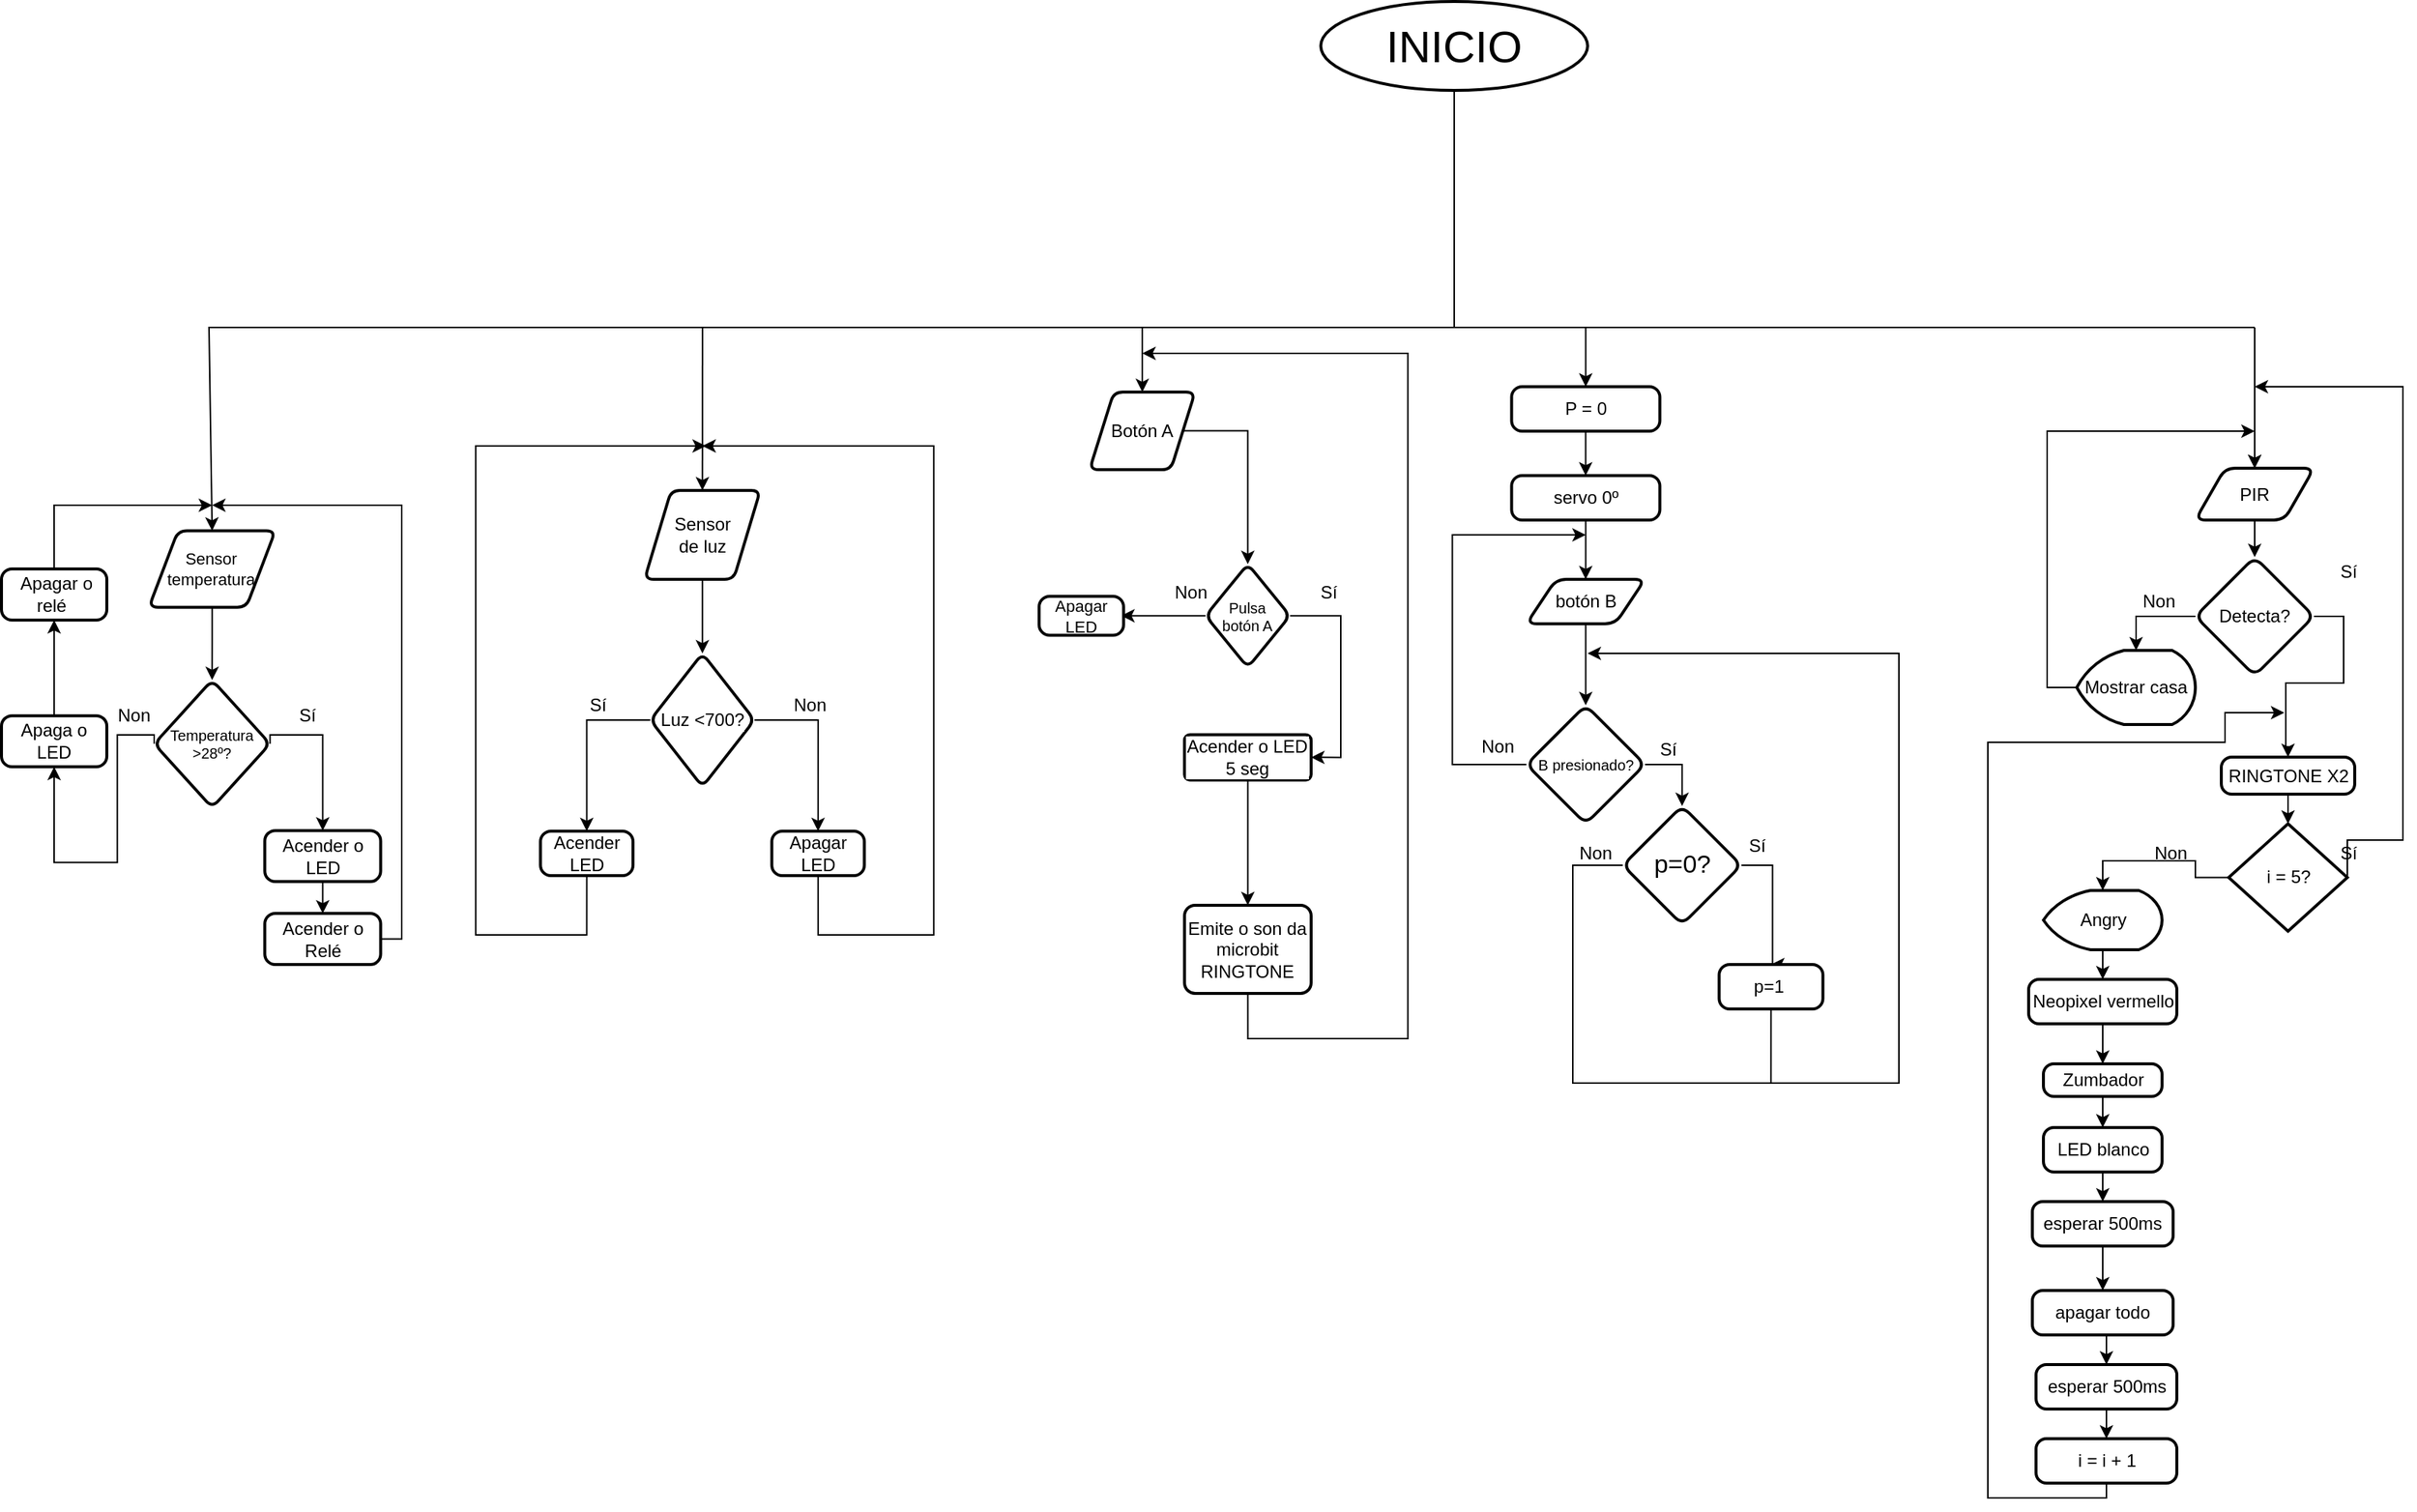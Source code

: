 <mxfile version="27.0.4">
  <diagram name="Page-1" id="2NRblXa9HJyOhYyd98Tk">
    <mxGraphModel dx="1040" dy="613" grid="1" gridSize="10" guides="1" tooltips="1" connect="1" arrows="1" fold="1" page="1" pageScale="1" pageWidth="1654" pageHeight="1169" math="0" shadow="0">
      <root>
        <mxCell id="0" />
        <mxCell id="1" parent="0" />
        <mxCell id="oxvuNANv4-jNPZop8sGj-3" value="" style="endArrow=classic;html=1;rounded=0;exitX=0.5;exitY=1;exitDx=0;exitDy=0;entryX=0.5;entryY=0;entryDx=0;entryDy=0;exitPerimeter=0;fontSize=12;labelBorderColor=none;labelBackgroundColor=default;" parent="1" source="oxvuNANv4-jNPZop8sGj-12" target="oxvuNANv4-jNPZop8sGj-7" edge="1">
          <mxGeometry width="50" height="50" relative="1" as="geometry">
            <mxPoint x="840" y="220" as="sourcePoint" />
            <mxPoint x="520" y="310" as="targetPoint" />
            <Array as="points">
              <mxPoint x="990" y="270" />
              <mxPoint x="340" y="270" />
              <mxPoint x="240" y="270" />
              <mxPoint x="150" y="270" />
            </Array>
          </mxGeometry>
        </mxCell>
        <mxCell id="oxvuNANv4-jNPZop8sGj-5" value="" style="endArrow=classic;html=1;rounded=0;entryX=0.5;entryY=0;entryDx=0;entryDy=0;fontSize=12;labelBorderColor=none;labelBackgroundColor=default;" parent="1" target="oxvuNANv4-jNPZop8sGj-8" edge="1">
          <mxGeometry width="50" height="50" relative="1" as="geometry">
            <mxPoint x="482.91" y="270" as="sourcePoint" />
            <mxPoint x="636.91" y="340" as="targetPoint" />
            <Array as="points" />
          </mxGeometry>
        </mxCell>
        <mxCell id="oxvuNANv4-jNPZop8sGj-12" value="INICIO" style="strokeWidth=2;html=1;shape=mxgraph.flowchart.start_1;whiteSpace=wrap;fontSize=30;labelBorderColor=none;labelBackgroundColor=default;" parent="1" vertex="1">
          <mxGeometry x="900" y="50" width="180" height="60" as="geometry" />
        </mxCell>
        <mxCell id="4xmTbBgC2tOL9GCdbZKI-17" value="" style="endArrow=none;html=1;rounded=0;" parent="1" edge="1">
          <mxGeometry width="50" height="50" relative="1" as="geometry">
            <mxPoint x="990" y="270" as="sourcePoint" />
            <mxPoint x="1530" y="270" as="targetPoint" />
          </mxGeometry>
        </mxCell>
        <mxCell id="oxvuNANv4-jNPZop8sGj-11" value="" style="edgeStyle=orthogonalEdgeStyle;rounded=0;orthogonalLoop=1;jettySize=auto;html=1;fontSize=12;labelBorderColor=none;labelBackgroundColor=default;" parent="1" source="oxvuNANv4-jNPZop8sGj-8" target="oxvuNANv4-jNPZop8sGj-10" edge="1">
          <mxGeometry relative="1" as="geometry" />
        </mxCell>
        <mxCell id="oxvuNANv4-jNPZop8sGj-8" value="Sensor&lt;div&gt;de luz&lt;/div&gt;" style="shape=parallelogram;html=1;strokeWidth=2;perimeter=parallelogramPerimeter;whiteSpace=wrap;rounded=1;arcSize=12;size=0.23;fontSize=12;labelBorderColor=none;labelBackgroundColor=default;container=0;" parent="1" vertex="1">
          <mxGeometry x="443.834" y="380" width="78.03" height="60" as="geometry" />
        </mxCell>
        <mxCell id="oxvuNANv4-jNPZop8sGj-14" value="" style="edgeStyle=orthogonalEdgeStyle;rounded=0;orthogonalLoop=1;jettySize=auto;html=1;entryX=0.5;entryY=0;entryDx=0;entryDy=0;fontSize=12;labelBorderColor=none;labelBackgroundColor=default;" parent="1" source="oxvuNANv4-jNPZop8sGj-10" target="oxvuNANv4-jNPZop8sGj-21" edge="1">
          <mxGeometry relative="1" as="geometry">
            <mxPoint x="560.88" y="590" as="targetPoint" />
            <Array as="points">
              <mxPoint x="560.88" y="535" />
            </Array>
          </mxGeometry>
        </mxCell>
        <mxCell id="oxvuNANv4-jNPZop8sGj-16" value="" style="edgeStyle=orthogonalEdgeStyle;rounded=0;orthogonalLoop=1;jettySize=auto;html=1;entryX=0.5;entryY=0;entryDx=0;entryDy=0;fontSize=12;labelBorderColor=none;labelBackgroundColor=default;" parent="1" source="oxvuNANv4-jNPZop8sGj-10" target="oxvuNANv4-jNPZop8sGj-19" edge="1">
          <mxGeometry relative="1" as="geometry">
            <mxPoint x="404.819" y="590" as="targetPoint" />
          </mxGeometry>
        </mxCell>
        <mxCell id="oxvuNANv4-jNPZop8sGj-10" value="Luz &amp;lt;700?" style="rhombus;whiteSpace=wrap;html=1;strokeWidth=2;rounded=1;arcSize=12;fontSize=12;labelBorderColor=none;labelBackgroundColor=default;container=0;" parent="1" vertex="1">
          <mxGeometry x="447.736" y="490" width="70.227" height="90" as="geometry" />
        </mxCell>
        <mxCell id="oxvuNANv4-jNPZop8sGj-17" value="Sí" style="text;html=1;align=center;verticalAlign=middle;resizable=0;points=[];autosize=1;strokeColor=none;fillColor=none;fontSize=12;labelBorderColor=none;labelBackgroundColor=default;container=0;" parent="1" vertex="1">
          <mxGeometry x="397.016" y="510" width="30" height="30" as="geometry" />
        </mxCell>
        <mxCell id="oxvuNANv4-jNPZop8sGj-18" value="Non" style="text;html=1;align=center;verticalAlign=middle;resizable=0;points=[];autosize=1;strokeColor=none;fillColor=none;fontSize=12;labelBorderColor=none;labelBackgroundColor=default;container=0;" parent="1" vertex="1">
          <mxGeometry x="529.668" y="510" width="50" height="30" as="geometry" />
        </mxCell>
        <mxCell id="4xmTbBgC2tOL9GCdbZKI-16" style="edgeStyle=orthogonalEdgeStyle;rounded=0;orthogonalLoop=1;jettySize=auto;html=1;exitX=0.5;exitY=1;exitDx=0;exitDy=0;" parent="1" source="oxvuNANv4-jNPZop8sGj-19" edge="1">
          <mxGeometry relative="1" as="geometry">
            <mxPoint x="485.19" y="350" as="targetPoint" />
            <Array as="points">
              <mxPoint x="404.819" y="680" />
              <mxPoint x="329.91" y="680" />
              <mxPoint x="329.91" y="350" />
            </Array>
          </mxGeometry>
        </mxCell>
        <mxCell id="oxvuNANv4-jNPZop8sGj-19" value="Acender LED" style="rounded=1;whiteSpace=wrap;html=1;absoluteArcSize=1;arcSize=14;strokeWidth=2;fontSize=12;labelBorderColor=none;labelBackgroundColor=none;container=0;" parent="1" vertex="1">
          <mxGeometry x="373.607" y="610" width="62.424" height="30" as="geometry" />
        </mxCell>
        <mxCell id="oxvuNANv4-jNPZop8sGj-22" style="edgeStyle=orthogonalEdgeStyle;rounded=0;orthogonalLoop=1;jettySize=auto;html=1;exitX=0.5;exitY=1;exitDx=0;exitDy=0;fontSize=12;labelBorderColor=none;labelBackgroundColor=default;" parent="1" source="oxvuNANv4-jNPZop8sGj-21" edge="1">
          <mxGeometry relative="1" as="geometry">
            <mxPoint x="482.849" y="350" as="targetPoint" />
            <Array as="points">
              <mxPoint x="560.88" y="680" />
              <mxPoint x="638.91" y="680" />
            </Array>
          </mxGeometry>
        </mxCell>
        <mxCell id="oxvuNANv4-jNPZop8sGj-21" value="Apagar LED" style="rounded=1;whiteSpace=wrap;html=1;absoluteArcSize=1;arcSize=14;strokeWidth=2;fontSize=12;labelBorderColor=none;labelBackgroundColor=none;container=0;" parent="1" vertex="1">
          <mxGeometry x="529.668" y="610" width="62.424" height="30" as="geometry" />
        </mxCell>
        <mxCell id="vJzwNCrZHjdeElvimF-S-14" value="" style="group;movable=1;resizable=1;rotatable=1;deletable=1;editable=1;locked=0;connectable=1;" parent="1" vertex="1" connectable="0">
          <mxGeometry x="10" y="390" width="270" height="310" as="geometry" />
        </mxCell>
        <mxCell id="oxvuNANv4-jNPZop8sGj-31" value="" style="edgeStyle=orthogonalEdgeStyle;rounded=0;orthogonalLoop=1;jettySize=auto;html=1;movable=1;resizable=1;rotatable=1;deletable=1;editable=1;locked=0;connectable=1;" parent="vJzwNCrZHjdeElvimF-S-14" source="oxvuNANv4-jNPZop8sGj-7" target="oxvuNANv4-jNPZop8sGj-30" edge="1">
          <mxGeometry relative="1" as="geometry" />
        </mxCell>
        <mxCell id="oxvuNANv4-jNPZop8sGj-7" value="Sensor&lt;div&gt;temperatura&lt;/div&gt;" style="shape=parallelogram;html=1;strokeWidth=2;perimeter=parallelogramPerimeter;whiteSpace=wrap;rounded=1;arcSize=12;size=0.23;fontSize=11;labelBorderColor=none;labelBackgroundColor=none;movable=1;resizable=1;rotatable=1;deletable=1;editable=1;locked=0;connectable=1;container=0;" parent="vJzwNCrZHjdeElvimF-S-14" vertex="1">
          <mxGeometry x="99.474" y="17.222" width="85.263" height="51.667" as="geometry" />
        </mxCell>
        <mxCell id="oxvuNANv4-jNPZop8sGj-32" style="edgeStyle=orthogonalEdgeStyle;rounded=0;orthogonalLoop=1;jettySize=auto;html=1;exitX=1;exitY=0.5;exitDx=0;exitDy=0;entryX=0.5;entryY=0;entryDx=0;entryDy=0;movable=1;resizable=1;rotatable=1;deletable=1;editable=1;locked=0;connectable=1;" parent="vJzwNCrZHjdeElvimF-S-14" source="oxvuNANv4-jNPZop8sGj-30" target="4xmTbBgC2tOL9GCdbZKI-8" edge="1">
          <mxGeometry relative="1" as="geometry">
            <mxPoint x="213.158" y="189.444" as="targetPoint" />
            <Array as="points">
              <mxPoint x="216.711" y="155" />
            </Array>
          </mxGeometry>
        </mxCell>
        <mxCell id="oxvuNANv4-jNPZop8sGj-33" style="edgeStyle=orthogonalEdgeStyle;rounded=0;orthogonalLoop=1;jettySize=auto;html=1;exitX=0;exitY=0.5;exitDx=0;exitDy=0;entryX=0.5;entryY=1;entryDx=0;entryDy=0;movable=1;resizable=1;rotatable=1;deletable=1;editable=1;locked=0;connectable=1;" parent="vJzwNCrZHjdeElvimF-S-14" source="oxvuNANv4-jNPZop8sGj-30" target="4xmTbBgC2tOL9GCdbZKI-4" edge="1">
          <mxGeometry relative="1" as="geometry">
            <mxPoint x="28.421" y="198.056" as="targetPoint" />
            <Array as="points">
              <mxPoint x="78.158" y="155" />
              <mxPoint x="78.158" y="241.111" />
              <mxPoint x="35.526" y="241.111" />
            </Array>
          </mxGeometry>
        </mxCell>
        <mxCell id="oxvuNANv4-jNPZop8sGj-30" value="Temperatura&lt;div&gt;&lt;div&gt;&amp;gt;28º?&lt;/div&gt;&lt;/div&gt;" style="rhombus;whiteSpace=wrap;html=1;strokeWidth=2;rounded=1;arcSize=12;labelBorderColor=none;labelBackgroundColor=none;movable=1;resizable=1;rotatable=1;deletable=1;editable=1;locked=0;connectable=1;container=0;fontSize=10;" parent="vJzwNCrZHjdeElvimF-S-14" vertex="1">
          <mxGeometry x="103.026" y="118.004" width="78.158" height="86.111" as="geometry" />
        </mxCell>
        <mxCell id="oxvuNANv4-jNPZop8sGj-34" value="Non" style="text;html=1;align=center;verticalAlign=middle;resizable=1;points=[];autosize=1;strokeColor=none;fillColor=none;movable=1;rotatable=1;deletable=1;editable=1;locked=0;connectable=1;container=0;" parent="vJzwNCrZHjdeElvimF-S-14" vertex="1">
          <mxGeometry x="71.053" y="129.167" width="35.526" height="25.833" as="geometry" />
        </mxCell>
        <mxCell id="oxvuNANv4-jNPZop8sGj-35" value="Sí" style="text;html=1;align=center;verticalAlign=middle;resizable=1;points=[];autosize=1;strokeColor=none;fillColor=none;movable=1;rotatable=1;deletable=1;editable=1;locked=0;connectable=1;container=0;" parent="vJzwNCrZHjdeElvimF-S-14" vertex="1">
          <mxGeometry x="195.395" y="129.167" width="21.316" height="25.833" as="geometry" />
        </mxCell>
        <mxCell id="4xmTbBgC2tOL9GCdbZKI-6" value="" style="edgeStyle=orthogonalEdgeStyle;rounded=0;orthogonalLoop=1;jettySize=auto;html=1;movable=1;resizable=1;rotatable=1;deletable=1;editable=1;locked=0;connectable=1;" parent="vJzwNCrZHjdeElvimF-S-14" source="4xmTbBgC2tOL9GCdbZKI-4" target="4xmTbBgC2tOL9GCdbZKI-5" edge="1">
          <mxGeometry relative="1" as="geometry" />
        </mxCell>
        <mxCell id="4xmTbBgC2tOL9GCdbZKI-4" value="Apaga o LED" style="rounded=1;whiteSpace=wrap;html=1;absoluteArcSize=1;arcSize=14;strokeWidth=2;movable=1;resizable=1;rotatable=1;deletable=1;editable=1;locked=0;connectable=1;container=0;" parent="vJzwNCrZHjdeElvimF-S-14" vertex="1">
          <mxGeometry y="142.083" width="71.053" height="34.444" as="geometry" />
        </mxCell>
        <mxCell id="4xmTbBgC2tOL9GCdbZKI-7" style="edgeStyle=orthogonalEdgeStyle;rounded=0;orthogonalLoop=1;jettySize=auto;html=1;exitX=0.5;exitY=0;exitDx=0;exitDy=0;movable=1;resizable=1;rotatable=1;deletable=1;editable=1;locked=0;connectable=1;" parent="vJzwNCrZHjdeElvimF-S-14" source="4xmTbBgC2tOL9GCdbZKI-5" edge="1">
          <mxGeometry relative="1" as="geometry">
            <mxPoint x="142.105" as="targetPoint" />
            <mxPoint x="21.316" y="38.75" as="sourcePoint" />
            <Array as="points">
              <mxPoint x="35.526" />
            </Array>
          </mxGeometry>
        </mxCell>
        <mxCell id="4xmTbBgC2tOL9GCdbZKI-5" value="&amp;nbsp;Apagar o relé&amp;nbsp;" style="rounded=1;whiteSpace=wrap;html=1;absoluteArcSize=1;arcSize=14;strokeWidth=2;movable=1;resizable=1;rotatable=1;deletable=1;editable=1;locked=0;connectable=1;container=0;" parent="vJzwNCrZHjdeElvimF-S-14" vertex="1">
          <mxGeometry y="43.056" width="71.053" height="34.444" as="geometry" />
        </mxCell>
        <mxCell id="4xmTbBgC2tOL9GCdbZKI-12" value="" style="edgeStyle=orthogonalEdgeStyle;rounded=0;orthogonalLoop=1;jettySize=auto;html=1;movable=1;resizable=1;rotatable=1;deletable=1;editable=1;locked=0;connectable=1;" parent="vJzwNCrZHjdeElvimF-S-14" source="4xmTbBgC2tOL9GCdbZKI-8" target="4xmTbBgC2tOL9GCdbZKI-11" edge="1">
          <mxGeometry relative="1" as="geometry" />
        </mxCell>
        <mxCell id="4xmTbBgC2tOL9GCdbZKI-8" value="Acender o LED" style="rounded=1;whiteSpace=wrap;html=1;absoluteArcSize=1;arcSize=14;strokeWidth=2;movable=1;resizable=1;rotatable=1;deletable=1;editable=1;locked=0;connectable=1;container=0;" parent="vJzwNCrZHjdeElvimF-S-14" vertex="1">
          <mxGeometry x="177.632" y="219.583" width="78.158" height="34.444" as="geometry" />
        </mxCell>
        <mxCell id="4xmTbBgC2tOL9GCdbZKI-13" style="edgeStyle=orthogonalEdgeStyle;rounded=0;orthogonalLoop=1;jettySize=auto;html=1;exitX=1;exitY=0.5;exitDx=0;exitDy=0;movable=1;resizable=1;rotatable=1;deletable=1;editable=1;locked=0;connectable=1;" parent="vJzwNCrZHjdeElvimF-S-14" source="4xmTbBgC2tOL9GCdbZKI-11" edge="1">
          <mxGeometry relative="1" as="geometry">
            <mxPoint x="142.105" as="targetPoint" />
            <Array as="points">
              <mxPoint x="270" y="292.778" />
              <mxPoint x="270" />
            </Array>
          </mxGeometry>
        </mxCell>
        <mxCell id="4xmTbBgC2tOL9GCdbZKI-11" value="Acender o Relé" style="rounded=1;whiteSpace=wrap;html=1;absoluteArcSize=1;arcSize=14;strokeWidth=2;movable=1;resizable=1;rotatable=1;deletable=1;editable=1;locked=0;connectable=1;container=0;" parent="vJzwNCrZHjdeElvimF-S-14" vertex="1">
          <mxGeometry x="177.632" y="275.556" width="78.158" height="34.444" as="geometry" />
        </mxCell>
        <mxCell id="aADXfWWB4rtbNV3FDtXX-18" value="" style="group" parent="1" vertex="1" connectable="0">
          <mxGeometry x="710" y="270" width="248.73" height="480" as="geometry" />
        </mxCell>
        <mxCell id="4xmTbBgC2tOL9GCdbZKI-32" value="" style="edgeStyle=orthogonalEdgeStyle;rounded=0;orthogonalLoop=1;jettySize=auto;html=1;" parent="aADXfWWB4rtbNV3FDtXX-18" source="oxvuNANv4-jNPZop8sGj-23" target="4xmTbBgC2tOL9GCdbZKI-31" edge="1">
          <mxGeometry relative="1" as="geometry" />
        </mxCell>
        <mxCell id="oxvuNANv4-jNPZop8sGj-23" value="Botón A" style="shape=parallelogram;html=1;strokeWidth=2;perimeter=parallelogramPerimeter;whiteSpace=wrap;rounded=1;arcSize=12;size=0.23;fontSize=12;labelBorderColor=none;labelBackgroundColor=default;" parent="aADXfWWB4rtbNV3FDtXX-18" vertex="1">
          <mxGeometry x="34.011" y="43.636" width="71.176" height="52.364" as="geometry" />
        </mxCell>
        <mxCell id="4xmTbBgC2tOL9GCdbZKI-18" value="" style="endArrow=classic;html=1;rounded=0;entryX=0.5;entryY=0;entryDx=0;entryDy=0;" parent="aADXfWWB4rtbNV3FDtXX-18" target="oxvuNANv4-jNPZop8sGj-23" edge="1">
          <mxGeometry width="50" height="50" relative="1" as="geometry">
            <mxPoint x="69.6" as="sourcePoint" />
            <mxPoint x="169.247" y="-10.473" as="targetPoint" />
            <Array as="points">
              <mxPoint x="69.6" y="15.709" />
            </Array>
          </mxGeometry>
        </mxCell>
        <mxCell id="4xmTbBgC2tOL9GCdbZKI-22" value="" style="edgeStyle=orthogonalEdgeStyle;rounded=0;orthogonalLoop=1;jettySize=auto;html=1;" parent="aADXfWWB4rtbNV3FDtXX-18" source="4xmTbBgC2tOL9GCdbZKI-19" target="4xmTbBgC2tOL9GCdbZKI-21" edge="1">
          <mxGeometry relative="1" as="geometry" />
        </mxCell>
        <mxCell id="4xmTbBgC2tOL9GCdbZKI-19" value="Acender o LED 5 seg" style="rounded=1;whiteSpace=wrap;html=1;strokeWidth=2;arcSize=12;labelBorderColor=none;labelBackgroundColor=default;" parent="aADXfWWB4rtbNV3FDtXX-18" vertex="1">
          <mxGeometry x="98.07" y="274.909" width="85.412" height="30.545" as="geometry" />
        </mxCell>
        <mxCell id="4xmTbBgC2tOL9GCdbZKI-23" style="edgeStyle=orthogonalEdgeStyle;rounded=0;orthogonalLoop=1;jettySize=auto;html=1;exitX=0.5;exitY=1;exitDx=0;exitDy=0;" parent="aADXfWWB4rtbNV3FDtXX-18" source="4xmTbBgC2tOL9GCdbZKI-21" edge="1">
          <mxGeometry relative="1" as="geometry">
            <mxPoint x="69.6" y="17.455" as="targetPoint" />
            <Array as="points">
              <mxPoint x="141.076" y="480" />
              <mxPoint x="248.73" y="480" />
              <mxPoint x="248.73" y="18" />
            </Array>
          </mxGeometry>
        </mxCell>
        <mxCell id="4xmTbBgC2tOL9GCdbZKI-21" value="Emite o son da microbit RINGTONE" style="rounded=1;whiteSpace=wrap;html=1;strokeWidth=2;arcSize=12;labelBorderColor=none;labelBackgroundColor=none;" parent="aADXfWWB4rtbNV3FDtXX-18" vertex="1">
          <mxGeometry x="98.068" y="390" width="85.417" height="59.45" as="geometry" />
        </mxCell>
        <mxCell id="4xmTbBgC2tOL9GCdbZKI-33" style="edgeStyle=orthogonalEdgeStyle;rounded=0;orthogonalLoop=1;jettySize=auto;html=1;exitX=1;exitY=0.5;exitDx=0;exitDy=0;entryX=1;entryY=0.5;entryDx=0;entryDy=0;" parent="aADXfWWB4rtbNV3FDtXX-18" source="4xmTbBgC2tOL9GCdbZKI-31" target="4xmTbBgC2tOL9GCdbZKI-19" edge="1">
          <mxGeometry relative="1" as="geometry" />
        </mxCell>
        <mxCell id="vJzwNCrZHjdeElvimF-S-2" style="edgeStyle=orthogonalEdgeStyle;rounded=0;orthogonalLoop=1;jettySize=auto;html=1;exitX=0;exitY=0.5;exitDx=0;exitDy=0;" parent="aADXfWWB4rtbNV3FDtXX-18" source="4xmTbBgC2tOL9GCdbZKI-31" edge="1">
          <mxGeometry relative="1" as="geometry">
            <mxPoint x="55.364" y="194.618" as="targetPoint" />
          </mxGeometry>
        </mxCell>
        <mxCell id="4xmTbBgC2tOL9GCdbZKI-31" value="&amp;nbsp;Pulsa&amp;nbsp;&lt;div&gt;botón A&lt;/div&gt;" style="rhombus;whiteSpace=wrap;html=1;strokeWidth=2;rounded=1;arcSize=12;labelBorderColor=none;labelBackgroundColor=none;fontSize=10;" parent="aADXfWWB4rtbNV3FDtXX-18" vertex="1">
          <mxGeometry x="112.306" y="159.709" width="56.941" height="69.818" as="geometry" />
        </mxCell>
        <mxCell id="4xmTbBgC2tOL9GCdbZKI-34" value="Sí" style="text;html=1;align=center;verticalAlign=middle;resizable=0;points=[];autosize=1;strokeColor=none;fillColor=none;" parent="aADXfWWB4rtbNV3FDtXX-18" vertex="1">
          <mxGeometry x="179.923" y="164.073" width="30" height="30" as="geometry" />
        </mxCell>
        <mxCell id="4xmTbBgC2tOL9GCdbZKI-36" value="Non" style="text;html=1;align=center;verticalAlign=middle;resizable=0;points=[];autosize=1;strokeColor=none;fillColor=none;" parent="aADXfWWB4rtbNV3FDtXX-18" vertex="1">
          <mxGeometry x="76.717" y="164.073" width="50" height="30" as="geometry" />
        </mxCell>
        <mxCell id="vJzwNCrZHjdeElvimF-S-4" value="Apagar LED" style="rounded=1;whiteSpace=wrap;html=1;absoluteArcSize=1;arcSize=14;strokeWidth=2;fontSize=11;labelBorderColor=none;labelBackgroundColor=none;" parent="aADXfWWB4rtbNV3FDtXX-18" vertex="1">
          <mxGeometry y="181.527" width="56.941" height="26.182" as="geometry" />
        </mxCell>
        <mxCell id="aADXfWWB4rtbNV3FDtXX-20" value="" style="endArrow=classic;html=1;rounded=0;entryX=0.5;entryY=0;entryDx=0;entryDy=0;" parent="1" target="xN4Cog_gqze1hHkCptbu-3" edge="1">
          <mxGeometry width="50" height="50" relative="1" as="geometry">
            <mxPoint x="1530" y="270" as="sourcePoint" />
            <mxPoint x="1530" y="300" as="targetPoint" />
            <Array as="points" />
          </mxGeometry>
        </mxCell>
        <mxCell id="xN4Cog_gqze1hHkCptbu-4" value="" style="edgeStyle=orthogonalEdgeStyle;rounded=0;orthogonalLoop=1;jettySize=auto;html=1;entryX=0.5;entryY=0;entryDx=0;entryDy=0;" parent="1" target="xN4Cog_gqze1hHkCptbu-3" edge="1">
          <mxGeometry relative="1" as="geometry">
            <mxPoint x="1530" y="360" as="targetPoint" />
            <mxPoint x="1530" y="330" as="sourcePoint" />
          </mxGeometry>
        </mxCell>
        <mxCell id="xN4Cog_gqze1hHkCptbu-6" value="" style="edgeStyle=orthogonalEdgeStyle;rounded=0;orthogonalLoop=1;jettySize=auto;html=1;" parent="1" source="xN4Cog_gqze1hHkCptbu-3" target="xN4Cog_gqze1hHkCptbu-5" edge="1">
          <mxGeometry relative="1" as="geometry" />
        </mxCell>
        <mxCell id="xN4Cog_gqze1hHkCptbu-3" value="PIR" style="shape=parallelogram;perimeter=parallelogramPerimeter;whiteSpace=wrap;html=1;fixedSize=1;rounded=1;absoluteArcSize=1;arcSize=14;strokeWidth=2;" parent="1" vertex="1">
          <mxGeometry x="1490" y="365" width="80" height="35" as="geometry" />
        </mxCell>
        <mxCell id="xB7sp7zRTecsqmUxgjcV-25" style="edgeStyle=orthogonalEdgeStyle;rounded=0;orthogonalLoop=1;jettySize=auto;html=1;exitX=1;exitY=0.5;exitDx=0;exitDy=0;entryX=0.5;entryY=0;entryDx=0;entryDy=0;" edge="1" parent="1" source="xN4Cog_gqze1hHkCptbu-5" target="xB7sp7zRTecsqmUxgjcV-1">
          <mxGeometry relative="1" as="geometry">
            <mxPoint x="1550" y="540" as="targetPoint" />
            <Array as="points">
              <mxPoint x="1590" y="465" />
              <mxPoint x="1590" y="510" />
              <mxPoint x="1551" y="510" />
              <mxPoint x="1551" y="553" />
            </Array>
          </mxGeometry>
        </mxCell>
        <mxCell id="xN4Cog_gqze1hHkCptbu-5" value="Detecta?" style="rhombus;whiteSpace=wrap;html=1;rounded=1;absoluteArcSize=1;arcSize=14;strokeWidth=2;" parent="1" vertex="1">
          <mxGeometry x="1490" y="425" width="80" height="80" as="geometry" />
        </mxCell>
        <mxCell id="xN4Cog_gqze1hHkCptbu-13" style="edgeStyle=orthogonalEdgeStyle;rounded=0;orthogonalLoop=1;jettySize=auto;html=1;exitX=0;exitY=0.5;exitDx=0;exitDy=0;exitPerimeter=0;" parent="1" source="xN4Cog_gqze1hHkCptbu-10" edge="1">
          <mxGeometry relative="1" as="geometry">
            <mxPoint x="1530" y="340" as="targetPoint" />
            <Array as="points">
              <mxPoint x="1390" y="513" />
              <mxPoint x="1390" y="340" />
            </Array>
          </mxGeometry>
        </mxCell>
        <mxCell id="xN4Cog_gqze1hHkCptbu-10" value="Mostrar casa" style="strokeWidth=2;html=1;shape=mxgraph.flowchart.display;whiteSpace=wrap;" parent="1" vertex="1">
          <mxGeometry x="1410" y="488" width="80" height="50" as="geometry" />
        </mxCell>
        <mxCell id="xN4Cog_gqze1hHkCptbu-11" style="edgeStyle=orthogonalEdgeStyle;rounded=0;orthogonalLoop=1;jettySize=auto;html=1;exitX=0;exitY=0.5;exitDx=0;exitDy=0;entryX=0.5;entryY=0;entryDx=0;entryDy=0;entryPerimeter=0;" parent="1" source="xN4Cog_gqze1hHkCptbu-5" target="xN4Cog_gqze1hHkCptbu-10" edge="1">
          <mxGeometry relative="1" as="geometry" />
        </mxCell>
        <mxCell id="xN4Cog_gqze1hHkCptbu-12" value="Non" style="text;html=1;align=center;verticalAlign=middle;resizable=0;points=[];autosize=1;strokeColor=none;fillColor=none;" parent="1" vertex="1">
          <mxGeometry x="1440" y="440" width="50" height="30" as="geometry" />
        </mxCell>
        <mxCell id="xN4Cog_gqze1hHkCptbu-1" value="" style="endArrow=classic;html=1;rounded=0;" parent="1" edge="1">
          <mxGeometry width="50" height="50" relative="1" as="geometry">
            <mxPoint x="1078.73" y="270" as="sourcePoint" />
            <mxPoint x="1078.73" y="310" as="targetPoint" />
          </mxGeometry>
        </mxCell>
        <mxCell id="xN4Cog_gqze1hHkCptbu-18" value="" style="edgeStyle=orthogonalEdgeStyle;rounded=0;orthogonalLoop=1;jettySize=auto;html=1;" parent="1" source="xN4Cog_gqze1hHkCptbu-16" target="xN4Cog_gqze1hHkCptbu-17" edge="1">
          <mxGeometry relative="1" as="geometry" />
        </mxCell>
        <mxCell id="xN4Cog_gqze1hHkCptbu-16" value="P = 0" style="rounded=1;whiteSpace=wrap;html=1;absoluteArcSize=1;arcSize=14;strokeWidth=2;" parent="1" vertex="1">
          <mxGeometry x="1028.73" y="310" width="100" height="30" as="geometry" />
        </mxCell>
        <mxCell id="xN4Cog_gqze1hHkCptbu-20" value="" style="edgeStyle=orthogonalEdgeStyle;rounded=0;orthogonalLoop=1;jettySize=auto;html=1;" parent="1" source="xN4Cog_gqze1hHkCptbu-17" target="xN4Cog_gqze1hHkCptbu-19" edge="1">
          <mxGeometry relative="1" as="geometry" />
        </mxCell>
        <mxCell id="xN4Cog_gqze1hHkCptbu-17" value="servo 0º" style="rounded=1;whiteSpace=wrap;html=1;absoluteArcSize=1;arcSize=14;strokeWidth=2;" parent="1" vertex="1">
          <mxGeometry x="1028.73" y="370" width="100" height="30" as="geometry" />
        </mxCell>
        <mxCell id="xN4Cog_gqze1hHkCptbu-22" value="" style="edgeStyle=orthogonalEdgeStyle;rounded=0;orthogonalLoop=1;jettySize=auto;html=1;" parent="1" source="xN4Cog_gqze1hHkCptbu-19" target="xN4Cog_gqze1hHkCptbu-21" edge="1">
          <mxGeometry relative="1" as="geometry" />
        </mxCell>
        <mxCell id="xN4Cog_gqze1hHkCptbu-19" value="botón B" style="shape=parallelogram;perimeter=parallelogramPerimeter;whiteSpace=wrap;html=1;fixedSize=1;rounded=1;absoluteArcSize=1;arcSize=14;strokeWidth=2;" parent="1" vertex="1">
          <mxGeometry x="1038.73" y="440" width="80" height="30" as="geometry" />
        </mxCell>
        <mxCell id="xN4Cog_gqze1hHkCptbu-23" style="edgeStyle=orthogonalEdgeStyle;rounded=0;orthogonalLoop=1;jettySize=auto;html=1;exitX=0;exitY=0.5;exitDx=0;exitDy=0;" parent="1" source="xN4Cog_gqze1hHkCptbu-21" edge="1">
          <mxGeometry relative="1" as="geometry">
            <mxPoint x="1078.73" y="410" as="targetPoint" />
            <Array as="points">
              <mxPoint x="988.73" y="565" />
              <mxPoint x="988.73" y="410" />
            </Array>
          </mxGeometry>
        </mxCell>
        <mxCell id="xN4Cog_gqze1hHkCptbu-31" value="" style="edgeStyle=orthogonalEdgeStyle;rounded=0;orthogonalLoop=1;jettySize=auto;html=1;" parent="1" source="xN4Cog_gqze1hHkCptbu-21" target="xN4Cog_gqze1hHkCptbu-30" edge="1">
          <mxGeometry relative="1" as="geometry">
            <Array as="points">
              <mxPoint x="1143.73" y="565" />
            </Array>
          </mxGeometry>
        </mxCell>
        <mxCell id="xN4Cog_gqze1hHkCptbu-21" value="B presionado?" style="rhombus;whiteSpace=wrap;html=1;rounded=1;absoluteArcSize=1;arcSize=14;strokeWidth=2;fontSize=10;" parent="1" vertex="1">
          <mxGeometry x="1038.73" y="525" width="80" height="80" as="geometry" />
        </mxCell>
        <mxCell id="xN4Cog_gqze1hHkCptbu-24" value="Non" style="text;html=1;align=center;verticalAlign=middle;resizable=0;points=[];autosize=1;strokeColor=none;fillColor=none;" parent="1" vertex="1">
          <mxGeometry x="993.73" y="538" width="50" height="30" as="geometry" />
        </mxCell>
        <mxCell id="xN4Cog_gqze1hHkCptbu-26" value="Sí" style="text;html=1;align=center;verticalAlign=middle;resizable=0;points=[];autosize=1;strokeColor=none;fillColor=none;" parent="1" vertex="1">
          <mxGeometry x="1118.73" y="540" width="30" height="30" as="geometry" />
        </mxCell>
        <mxCell id="xN4Cog_gqze1hHkCptbu-36" style="edgeStyle=orthogonalEdgeStyle;rounded=0;orthogonalLoop=1;jettySize=auto;html=1;exitX=1;exitY=0.5;exitDx=0;exitDy=0;" parent="1" source="xN4Cog_gqze1hHkCptbu-30" edge="1">
          <mxGeometry relative="1" as="geometry">
            <mxPoint x="1203.73" y="700" as="targetPoint" />
            <Array as="points">
              <mxPoint x="1204.73" y="633" />
            </Array>
          </mxGeometry>
        </mxCell>
        <mxCell id="xN4Cog_gqze1hHkCptbu-30" value="p=0?" style="rhombus;whiteSpace=wrap;html=1;rounded=1;absoluteArcSize=1;arcSize=14;strokeWidth=2;fontSize=17;" parent="1" vertex="1">
          <mxGeometry x="1103.73" y="593" width="80" height="80" as="geometry" />
        </mxCell>
        <mxCell id="xN4Cog_gqze1hHkCptbu-41" style="edgeStyle=orthogonalEdgeStyle;rounded=0;orthogonalLoop=1;jettySize=auto;html=1;exitX=0.5;exitY=1;exitDx=0;exitDy=0;" parent="1" source="xN4Cog_gqze1hHkCptbu-37" edge="1">
          <mxGeometry relative="1" as="geometry">
            <mxPoint x="1080" y="490" as="targetPoint" />
            <Array as="points">
              <mxPoint x="1204" y="780" />
              <mxPoint x="1290" y="780" />
              <mxPoint x="1290" y="490" />
            </Array>
          </mxGeometry>
        </mxCell>
        <mxCell id="xN4Cog_gqze1hHkCptbu-37" value="p=1&amp;nbsp;" style="rounded=1;whiteSpace=wrap;html=1;absoluteArcSize=1;arcSize=14;strokeWidth=2;" parent="1" vertex="1">
          <mxGeometry x="1168.73" y="700" width="70" height="30" as="geometry" />
        </mxCell>
        <mxCell id="xN4Cog_gqze1hHkCptbu-39" value="Non" style="text;html=1;align=center;verticalAlign=middle;resizable=0;points=[];autosize=1;strokeColor=none;fillColor=none;" parent="1" vertex="1">
          <mxGeometry x="1060" y="610" width="50" height="30" as="geometry" />
        </mxCell>
        <mxCell id="xN4Cog_gqze1hHkCptbu-40" value="Sí" style="text;html=1;align=center;verticalAlign=middle;resizable=0;points=[];autosize=1;strokeColor=none;fillColor=none;" parent="1" vertex="1">
          <mxGeometry x="1178.73" y="605" width="30" height="30" as="geometry" />
        </mxCell>
        <mxCell id="xN4Cog_gqze1hHkCptbu-45" value="" style="endArrow=none;html=1;rounded=0;entryX=0;entryY=0.5;entryDx=0;entryDy=0;" parent="1" target="xN4Cog_gqze1hHkCptbu-30" edge="1">
          <mxGeometry width="50" height="50" relative="1" as="geometry">
            <mxPoint x="1210" y="780" as="sourcePoint" />
            <mxPoint x="1078.73" y="630" as="targetPoint" />
            <Array as="points">
              <mxPoint x="1070" y="780" />
              <mxPoint x="1070" y="633" />
            </Array>
          </mxGeometry>
        </mxCell>
        <mxCell id="LPhIV80lp4VqzH6I9jZU-1" value="Sí" style="text;html=1;align=center;verticalAlign=middle;resizable=0;points=[];autosize=1;strokeColor=none;fillColor=none;" parent="1" vertex="1">
          <mxGeometry x="1577.5" y="420" width="30" height="30" as="geometry" />
        </mxCell>
        <mxCell id="xB7sp7zRTecsqmUxgjcV-10" style="edgeStyle=orthogonalEdgeStyle;rounded=0;orthogonalLoop=1;jettySize=auto;html=1;exitX=0.5;exitY=1;exitDx=0;exitDy=0;entryX=0.5;entryY=0;entryDx=0;entryDy=0;" edge="1" parent="1" source="LPhIV80lp4VqzH6I9jZU-3" target="LPhIV80lp4VqzH6I9jZU-7">
          <mxGeometry relative="1" as="geometry" />
        </mxCell>
        <mxCell id="LPhIV80lp4VqzH6I9jZU-3" value="Neopixel vermello" style="rounded=1;whiteSpace=wrap;html=1;absoluteArcSize=1;arcSize=14;strokeWidth=2;" parent="1" vertex="1">
          <mxGeometry x="1377.5" y="710" width="100" height="30" as="geometry" />
        </mxCell>
        <mxCell id="xB7sp7zRTecsqmUxgjcV-13" value="" style="edgeStyle=orthogonalEdgeStyle;rounded=0;orthogonalLoop=1;jettySize=auto;html=1;" edge="1" parent="1" source="LPhIV80lp4VqzH6I9jZU-5" target="xB7sp7zRTecsqmUxgjcV-12">
          <mxGeometry relative="1" as="geometry" />
        </mxCell>
        <mxCell id="LPhIV80lp4VqzH6I9jZU-5" value="LED blanco" style="rounded=1;whiteSpace=wrap;html=1;absoluteArcSize=1;arcSize=14;strokeWidth=2;" parent="1" vertex="1">
          <mxGeometry x="1387.5" y="810" width="80" height="30" as="geometry" />
        </mxCell>
        <mxCell id="xB7sp7zRTecsqmUxgjcV-11" style="edgeStyle=orthogonalEdgeStyle;rounded=0;orthogonalLoop=1;jettySize=auto;html=1;exitX=0.5;exitY=1;exitDx=0;exitDy=0;" edge="1" parent="1" source="LPhIV80lp4VqzH6I9jZU-7" target="LPhIV80lp4VqzH6I9jZU-5">
          <mxGeometry relative="1" as="geometry" />
        </mxCell>
        <mxCell id="LPhIV80lp4VqzH6I9jZU-7" value="Zumbador" style="rounded=1;whiteSpace=wrap;html=1;absoluteArcSize=1;arcSize=14;strokeWidth=2;" parent="1" vertex="1">
          <mxGeometry x="1387.5" y="767" width="80" height="22" as="geometry" />
        </mxCell>
        <mxCell id="xB7sp7zRTecsqmUxgjcV-1" value="RINGTONE X2" style="rounded=1;whiteSpace=wrap;html=1;absoluteArcSize=1;arcSize=14;strokeWidth=2;" vertex="1" parent="1">
          <mxGeometry x="1507.5" y="560" width="90" height="25" as="geometry" />
        </mxCell>
        <mxCell id="xB7sp7zRTecsqmUxgjcV-19" style="edgeStyle=orthogonalEdgeStyle;rounded=0;orthogonalLoop=1;jettySize=auto;html=1;exitX=1;exitY=0.5;exitDx=0;exitDy=0;exitPerimeter=0;" edge="1" parent="1" source="xB7sp7zRTecsqmUxgjcV-2">
          <mxGeometry relative="1" as="geometry">
            <mxPoint x="1530" y="310" as="targetPoint" />
            <Array as="points">
              <mxPoint x="1630" y="616" />
              <mxPoint x="1630" y="310" />
            </Array>
          </mxGeometry>
        </mxCell>
        <mxCell id="xB7sp7zRTecsqmUxgjcV-2" value="i = 5?" style="strokeWidth=2;html=1;shape=mxgraph.flowchart.decision;whiteSpace=wrap;" vertex="1" parent="1">
          <mxGeometry x="1512.5" y="605" width="80" height="72.5" as="geometry" />
        </mxCell>
        <mxCell id="xB7sp7zRTecsqmUxgjcV-9" style="edgeStyle=orthogonalEdgeStyle;rounded=0;orthogonalLoop=1;jettySize=auto;html=1;exitX=0.5;exitY=1;exitDx=0;exitDy=0;exitPerimeter=0;entryX=0.5;entryY=0;entryDx=0;entryDy=0;" edge="1" parent="1" source="xB7sp7zRTecsqmUxgjcV-5" target="LPhIV80lp4VqzH6I9jZU-3">
          <mxGeometry relative="1" as="geometry" />
        </mxCell>
        <mxCell id="xB7sp7zRTecsqmUxgjcV-8" value="Non" style="text;html=1;align=center;verticalAlign=middle;resizable=0;points=[];autosize=1;strokeColor=none;fillColor=none;" vertex="1" parent="1">
          <mxGeometry x="1447.5" y="610" width="50" height="30" as="geometry" />
        </mxCell>
        <mxCell id="xB7sp7zRTecsqmUxgjcV-15" value="" style="edgeStyle=orthogonalEdgeStyle;rounded=0;orthogonalLoop=1;jettySize=auto;html=1;" edge="1" parent="1" source="xB7sp7zRTecsqmUxgjcV-12" target="xB7sp7zRTecsqmUxgjcV-14">
          <mxGeometry relative="1" as="geometry" />
        </mxCell>
        <mxCell id="xB7sp7zRTecsqmUxgjcV-12" value="esperar 500ms" style="rounded=1;whiteSpace=wrap;html=1;absoluteArcSize=1;arcSize=14;strokeWidth=2;" vertex="1" parent="1">
          <mxGeometry x="1380" y="860" width="95" height="30" as="geometry" />
        </mxCell>
        <mxCell id="xB7sp7zRTecsqmUxgjcV-17" style="edgeStyle=orthogonalEdgeStyle;rounded=0;orthogonalLoop=1;jettySize=auto;html=1;exitX=0.5;exitY=1;exitDx=0;exitDy=0;entryX=0.5;entryY=0;entryDx=0;entryDy=0;" edge="1" parent="1" source="xB7sp7zRTecsqmUxgjcV-14" target="xB7sp7zRTecsqmUxgjcV-16">
          <mxGeometry relative="1" as="geometry" />
        </mxCell>
        <mxCell id="xB7sp7zRTecsqmUxgjcV-14" value="apagar todo" style="rounded=1;whiteSpace=wrap;html=1;absoluteArcSize=1;arcSize=14;strokeWidth=2;" vertex="1" parent="1">
          <mxGeometry x="1380" y="920" width="95" height="30" as="geometry" />
        </mxCell>
        <mxCell id="xB7sp7zRTecsqmUxgjcV-21" style="edgeStyle=orthogonalEdgeStyle;rounded=0;orthogonalLoop=1;jettySize=auto;html=1;" edge="1" parent="1">
          <mxGeometry relative="1" as="geometry">
            <mxPoint x="1550" y="530" as="targetPoint" />
            <mxPoint x="1430" y="1050" as="sourcePoint" />
            <Array as="points">
              <mxPoint x="1430" y="1060" />
              <mxPoint x="1350" y="1060" />
              <mxPoint x="1350" y="550" />
              <mxPoint x="1510" y="550" />
              <mxPoint x="1510" y="530" />
            </Array>
          </mxGeometry>
        </mxCell>
        <mxCell id="xB7sp7zRTecsqmUxgjcV-28" value="" style="edgeStyle=orthogonalEdgeStyle;rounded=0;orthogonalLoop=1;jettySize=auto;html=1;" edge="1" parent="1" source="xB7sp7zRTecsqmUxgjcV-16" target="xB7sp7zRTecsqmUxgjcV-27">
          <mxGeometry relative="1" as="geometry" />
        </mxCell>
        <mxCell id="xB7sp7zRTecsqmUxgjcV-16" value="esperar 500ms" style="rounded=1;whiteSpace=wrap;html=1;absoluteArcSize=1;arcSize=14;strokeWidth=2;" vertex="1" parent="1">
          <mxGeometry x="1382.5" y="970" width="95" height="30" as="geometry" />
        </mxCell>
        <mxCell id="xB7sp7zRTecsqmUxgjcV-7" value="Sí" style="text;html=1;align=center;verticalAlign=middle;resizable=0;points=[];autosize=1;strokeColor=none;fillColor=none;" vertex="1" parent="1">
          <mxGeometry x="1577.5" y="610" width="30" height="30" as="geometry" />
        </mxCell>
        <mxCell id="xB7sp7zRTecsqmUxgjcV-24" value="" style="edgeStyle=orthogonalEdgeStyle;rounded=0;orthogonalLoop=1;jettySize=auto;html=1;exitX=0;exitY=0.5;exitDx=0;exitDy=0;exitPerimeter=0;entryX=0.5;entryY=0;entryDx=0;entryDy=0;" edge="1" parent="1" source="xB7sp7zRTecsqmUxgjcV-2" target="xB7sp7zRTecsqmUxgjcV-5">
          <mxGeometry relative="1" as="geometry">
            <mxPoint x="1513" y="641" as="sourcePoint" />
            <mxPoint x="1430" y="665" as="targetPoint" />
          </mxGeometry>
        </mxCell>
        <mxCell id="xB7sp7zRTecsqmUxgjcV-5" value="Angry" style="strokeWidth=2;html=1;shape=mxgraph.flowchart.display;whiteSpace=wrap;" vertex="1" parent="1">
          <mxGeometry x="1387.5" y="650" width="80" height="40" as="geometry" />
        </mxCell>
        <mxCell id="xB7sp7zRTecsqmUxgjcV-26" style="edgeStyle=orthogonalEdgeStyle;rounded=0;orthogonalLoop=1;jettySize=auto;html=1;exitX=0.5;exitY=1;exitDx=0;exitDy=0;entryX=0.5;entryY=0;entryDx=0;entryDy=0;entryPerimeter=0;" edge="1" parent="1" source="xB7sp7zRTecsqmUxgjcV-1" target="xB7sp7zRTecsqmUxgjcV-2">
          <mxGeometry relative="1" as="geometry" />
        </mxCell>
        <mxCell id="xB7sp7zRTecsqmUxgjcV-27" value="i = i + 1" style="rounded=1;whiteSpace=wrap;html=1;absoluteArcSize=1;arcSize=14;strokeWidth=2;" vertex="1" parent="1">
          <mxGeometry x="1382.5" y="1020" width="95" height="30" as="geometry" />
        </mxCell>
      </root>
    </mxGraphModel>
  </diagram>
</mxfile>
